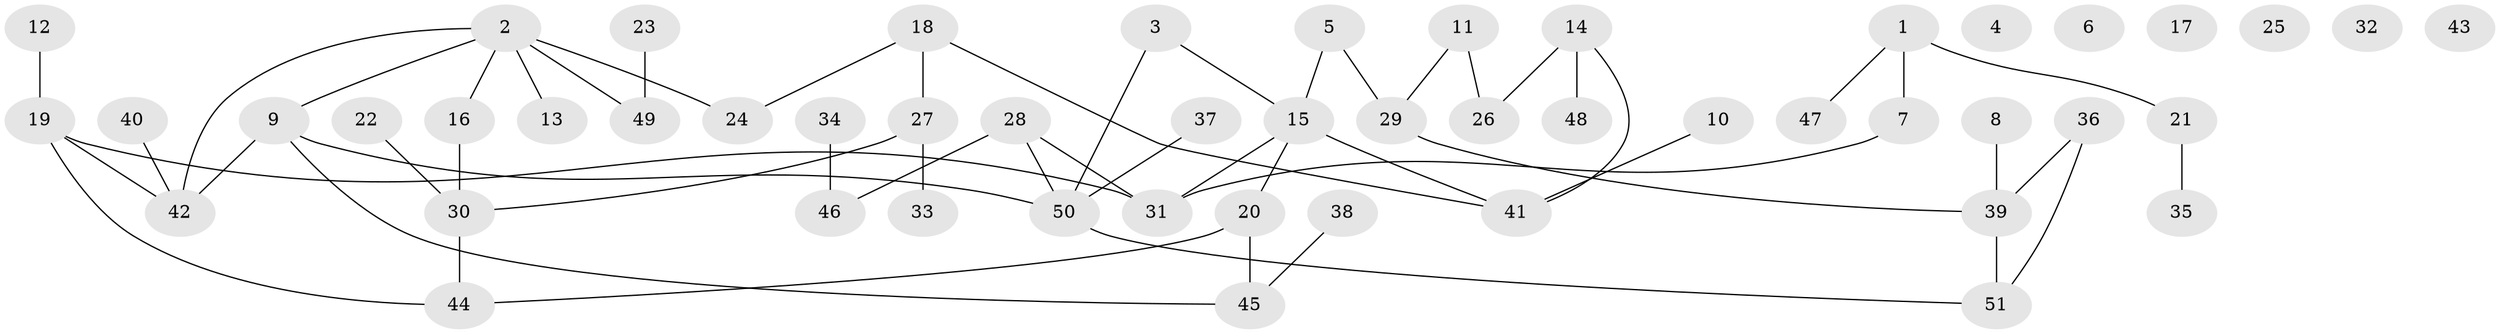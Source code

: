 // Generated by graph-tools (version 1.1) at 2025/33/03/09/25 02:33:38]
// undirected, 51 vertices, 55 edges
graph export_dot {
graph [start="1"]
  node [color=gray90,style=filled];
  1;
  2;
  3;
  4;
  5;
  6;
  7;
  8;
  9;
  10;
  11;
  12;
  13;
  14;
  15;
  16;
  17;
  18;
  19;
  20;
  21;
  22;
  23;
  24;
  25;
  26;
  27;
  28;
  29;
  30;
  31;
  32;
  33;
  34;
  35;
  36;
  37;
  38;
  39;
  40;
  41;
  42;
  43;
  44;
  45;
  46;
  47;
  48;
  49;
  50;
  51;
  1 -- 7;
  1 -- 21;
  1 -- 47;
  2 -- 9;
  2 -- 13;
  2 -- 16;
  2 -- 24;
  2 -- 42;
  2 -- 49;
  3 -- 15;
  3 -- 50;
  5 -- 15;
  5 -- 29;
  7 -- 31;
  8 -- 39;
  9 -- 42;
  9 -- 45;
  9 -- 50;
  10 -- 41;
  11 -- 26;
  11 -- 29;
  12 -- 19;
  14 -- 26;
  14 -- 41;
  14 -- 48;
  15 -- 20;
  15 -- 31;
  15 -- 41;
  16 -- 30;
  18 -- 24;
  18 -- 27;
  18 -- 41;
  19 -- 31;
  19 -- 42;
  19 -- 44;
  20 -- 44;
  20 -- 45;
  21 -- 35;
  22 -- 30;
  23 -- 49;
  27 -- 30;
  27 -- 33;
  28 -- 31;
  28 -- 46;
  28 -- 50;
  29 -- 39;
  30 -- 44;
  34 -- 46;
  36 -- 39;
  36 -- 51;
  37 -- 50;
  38 -- 45;
  39 -- 51;
  40 -- 42;
  50 -- 51;
}
